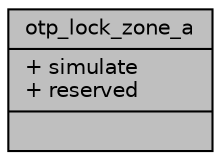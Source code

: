 digraph "otp_lock_zone_a"
{
 // INTERACTIVE_SVG=YES
 // LATEX_PDF_SIZE
  bgcolor="transparent";
  edge [fontname="Helvetica",fontsize="10",labelfontname="Helvetica",labelfontsize="10"];
  node [fontname="Helvetica",fontsize="10",shape=record];
  Node1 [label="{otp_lock_zone_a\n|+ simulate\l+ reserved\l|}",height=0.2,width=0.4,color="black", fillcolor="grey75", style="filled", fontcolor="black",tooltip=" "];
}
